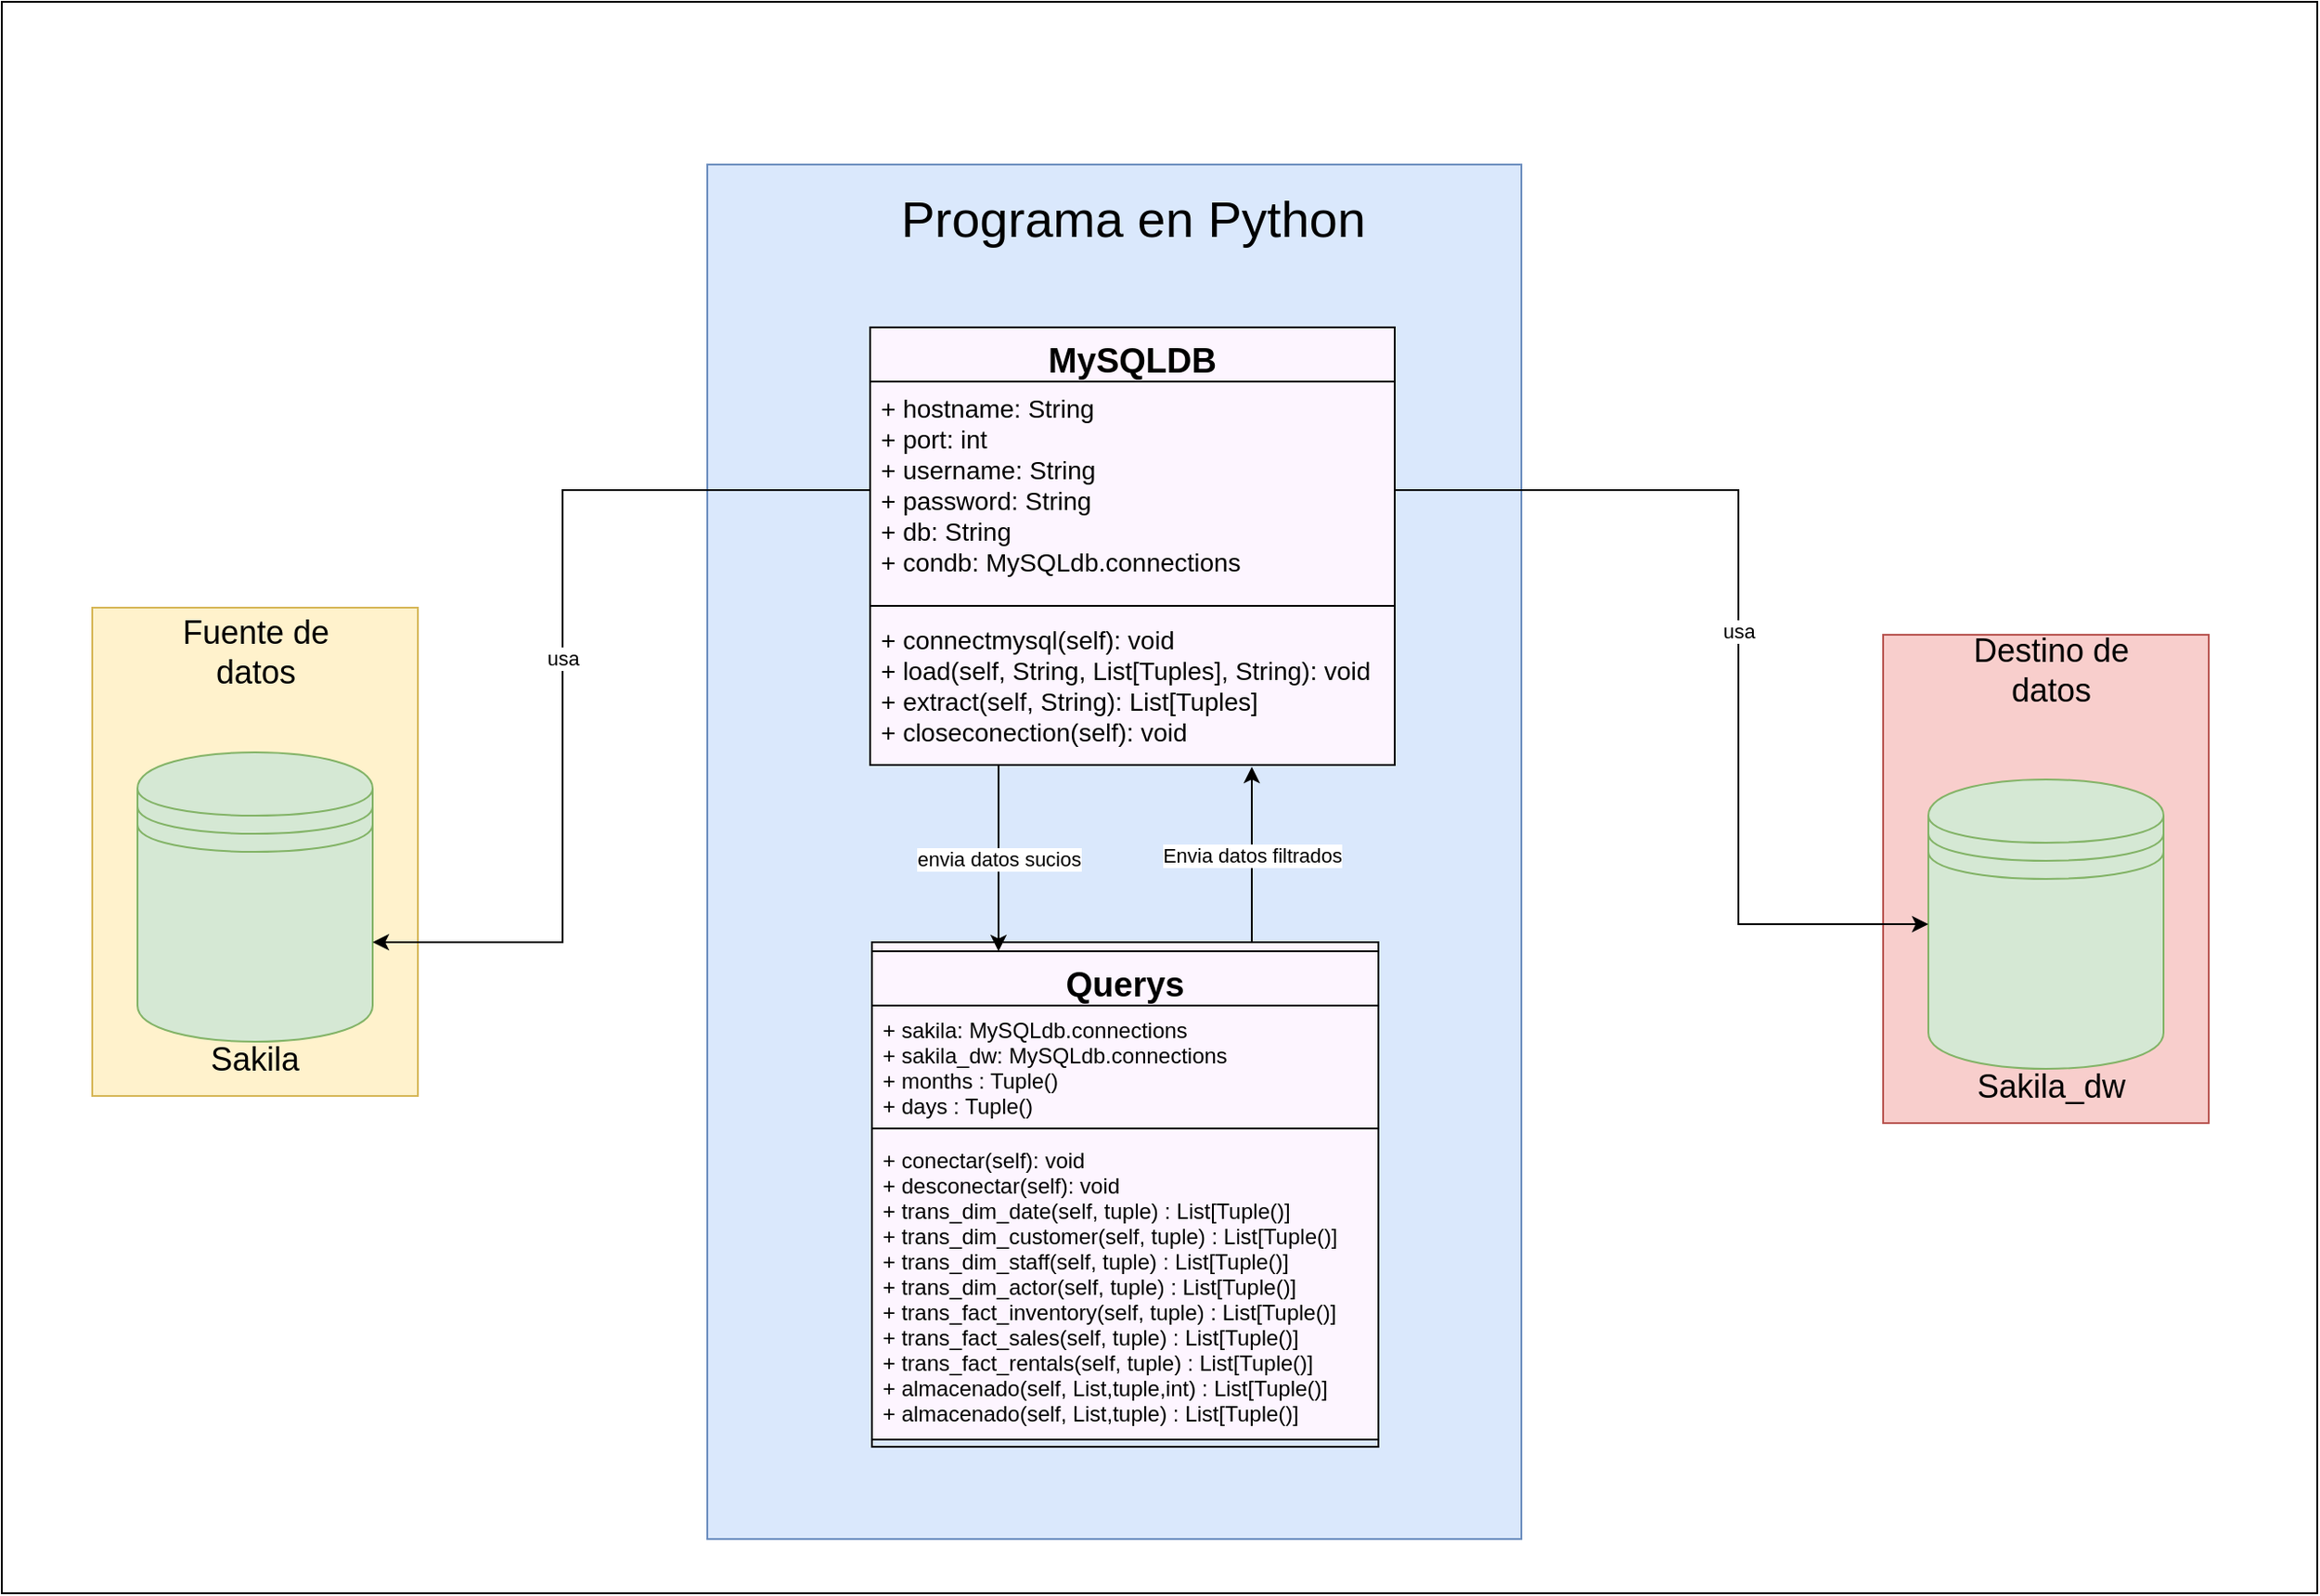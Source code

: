<mxfile version="14.5.1" type="device" pages="2"><diagram id="L-E6bw_W-TpnBcGls8mR" name="Página-1"><mxGraphModel dx="1732" dy="1849" grid="1" gridSize="10" guides="1" tooltips="1" connect="1" arrows="1" fold="1" page="1" pageScale="1" pageWidth="827" pageHeight="1169" math="0" shadow="0"><root><mxCell id="0"/><mxCell id="1" parent="0"/><mxCell id="t9MzJKtfwyse4Te69mXs-50" value="" style="rounded=0;whiteSpace=wrap;html=1;fontSize=18;" parent="1" vertex="1"><mxGeometry x="-530" y="-10" width="1280" height="880" as="geometry"/></mxCell><mxCell id="t9MzJKtfwyse4Te69mXs-42" value="" style="rounded=0;whiteSpace=wrap;html=1;fillColor=#dae8fc;strokeColor=#6c8ebf;" parent="1" vertex="1"><mxGeometry x="-140" y="80" width="450" height="760" as="geometry"/></mxCell><mxCell id="t9MzJKtfwyse4Te69mXs-4" value="" style="rounded=0;whiteSpace=wrap;html=1;fontSize=14;fillColor=#fff2cc;strokeColor=#d6b656;" parent="1" vertex="1"><mxGeometry x="-480" y="325" width="180" height="270" as="geometry"/></mxCell><mxCell id="t9MzJKtfwyse4Te69mXs-5" value="" style="shape=datastore;whiteSpace=wrap;html=1;fillColor=#d5e8d4;strokeColor=#82b366;fontSize=14;" parent="1" vertex="1"><mxGeometry x="-455" y="405" width="130" height="160" as="geometry"/></mxCell><mxCell id="t9MzJKtfwyse4Te69mXs-8" value="Fuente de datos" style="text;html=1;strokeColor=none;fillColor=none;align=center;verticalAlign=middle;whiteSpace=wrap;rounded=0;fontSize=18;" parent="1" vertex="1"><mxGeometry x="-451.25" y="340" width="122.5" height="20" as="geometry"/></mxCell><mxCell id="t9MzJKtfwyse4Te69mXs-9" value="" style="rounded=0;whiteSpace=wrap;html=1;fontSize=14;fillColor=#f8cecc;strokeColor=#b85450;" parent="1" vertex="1"><mxGeometry x="510" y="340" width="180" height="270" as="geometry"/></mxCell><mxCell id="t9MzJKtfwyse4Te69mXs-10" value="" style="shape=datastore;whiteSpace=wrap;html=1;fillColor=#d5e8d4;strokeColor=#82b366;fontSize=14;" parent="1" vertex="1"><mxGeometry x="535" y="420" width="130" height="160" as="geometry"/></mxCell><mxCell id="t9MzJKtfwyse4Te69mXs-11" value="Destino de datos" style="text;html=1;strokeColor=none;fillColor=none;align=center;verticalAlign=middle;whiteSpace=wrap;rounded=0;fontSize=18;" parent="1" vertex="1"><mxGeometry x="547.5" y="350" width="110" height="20" as="geometry"/></mxCell><mxCell id="t9MzJKtfwyse4Te69mXs-33" value="" style="group;rounded=0;fontSize=14;verticalAlign=middle;strokeColor=#000000;fillColor=#FDF5FF;" parent="1" vertex="1" connectable="0"><mxGeometry x="-49" y="510" width="280" height="275" as="geometry"/></mxCell><mxCell id="t9MzJKtfwyse4Te69mXs-32" value="" style="rounded=0;whiteSpace=wrap;html=1;fillColor=#FDF5FF;fontSize=14;" parent="t9MzJKtfwyse4Te69mXs-33" vertex="1"><mxGeometry width="280" height="275" as="geometry"/></mxCell><mxCell id="t9MzJKtfwyse4Te69mXs-24" value="Querys" style="swimlane;fontStyle=1;align=center;verticalAlign=top;childLayout=stackLayout;horizontal=1;startSize=30;horizontalStack=0;resizeParent=1;resizeParentMax=0;resizeLast=0;collapsible=1;marginBottom=0;fontSize=19;fillColor=#FDF5FF;" parent="t9MzJKtfwyse4Te69mXs-33" vertex="1"><mxGeometry y="5" width="280" height="274" as="geometry"/></mxCell><mxCell id="t9MzJKtfwyse4Te69mXs-25" value="+ sakila: MySQLdb.connections&#10;+ sakila_dw: MySQLdb.connections&#10;+ months : Tuple()&#10;+ days : Tuple()" style="text;strokeColor=none;fillColor=none;align=left;verticalAlign=top;spacingLeft=4;spacingRight=4;overflow=hidden;rotatable=0;points=[[0,0.5],[1,0.5]];portConstraint=eastwest;" parent="t9MzJKtfwyse4Te69mXs-24" vertex="1"><mxGeometry y="30" width="280" height="64" as="geometry"/></mxCell><mxCell id="t9MzJKtfwyse4Te69mXs-26" value="" style="line;strokeWidth=1;fillColor=none;align=left;verticalAlign=middle;spacingTop=-1;spacingLeft=3;spacingRight=3;rotatable=0;labelPosition=right;points=[];portConstraint=eastwest;" parent="t9MzJKtfwyse4Te69mXs-24" vertex="1"><mxGeometry y="94" width="280" height="8" as="geometry"/></mxCell><mxCell id="t9MzJKtfwyse4Te69mXs-27" value="+ conectar(self): void&#10;+ desconectar(self): void&#10;+ trans_dim_date(self, tuple) : List[Tuple()]&#10;+ trans_dim_customer(self, tuple) : List[Tuple()]&#10;+ trans_dim_staff(self, tuple) : List[Tuple()]&#10;+ trans_dim_actor(self, tuple) : List[Tuple()]&#10;+ trans_fact_inventory(self, tuple) : List[Tuple()]&#10;+ trans_fact_sales(self, tuple) : List[Tuple()]&#10;+ trans_fact_rentals(self, tuple) : List[Tuple()]&#10;+ almacenado(self, List,tuple,int) : List[Tuple()]&#10;+ almacenado(self, List,tuple) : List[Tuple()]" style="text;strokeColor=none;fillColor=none;align=left;verticalAlign=top;spacingLeft=4;spacingRight=4;overflow=hidden;rotatable=0;points=[[0,0.5],[1,0.5]];portConstraint=eastwest;" parent="t9MzJKtfwyse4Te69mXs-24" vertex="1"><mxGeometry y="102" width="280" height="172" as="geometry"/></mxCell><mxCell id="t9MzJKtfwyse4Te69mXs-37" value="" style="group" parent="1" vertex="1" connectable="0"><mxGeometry x="-50" y="170" width="290" height="242" as="geometry"/></mxCell><mxCell id="t9MzJKtfwyse4Te69mXs-18" value="" style="rounded=0;whiteSpace=wrap;html=1;fillColor=#FDF5FF;fontSize=14;" parent="t9MzJKtfwyse4Te69mXs-37" vertex="1"><mxGeometry y="20" width="290" height="222" as="geometry"/></mxCell><mxCell id="t9MzJKtfwyse4Te69mXs-19" value="MySQLDB" style="swimlane;fontStyle=1;align=center;verticalAlign=top;childLayout=stackLayout;horizontal=1;startSize=30;horizontalStack=0;resizeParent=1;resizeParentMax=0;resizeLast=0;collapsible=1;marginBottom=0;fillColor=#FDF5FF;fontSize=19;" parent="t9MzJKtfwyse4Te69mXs-37" vertex="1"><mxGeometry width="290" height="242" as="geometry"/></mxCell><mxCell id="t9MzJKtfwyse4Te69mXs-20" value="+ hostname: String&#10;+ port: int&#10;+ username: String&#10;+ password: String&#10;+ db: String&#10;+ condb: MySQLdb.connections&#10;" style="text;strokeColor=none;fillColor=none;align=left;verticalAlign=top;spacingLeft=4;spacingRight=4;overflow=hidden;rotatable=0;points=[[0,0.5],[1,0.5]];portConstraint=eastwest;fontSize=14;" parent="t9MzJKtfwyse4Te69mXs-19" vertex="1"><mxGeometry y="30" width="290" height="120" as="geometry"/></mxCell><mxCell id="t9MzJKtfwyse4Te69mXs-21" value="" style="line;strokeWidth=1;fillColor=none;align=left;verticalAlign=middle;spacingTop=-1;spacingLeft=3;spacingRight=3;rotatable=0;labelPosition=right;points=[];portConstraint=eastwest;" parent="t9MzJKtfwyse4Te69mXs-19" vertex="1"><mxGeometry y="150" width="290" height="8" as="geometry"/></mxCell><mxCell id="t9MzJKtfwyse4Te69mXs-22" value="+ connectmysql(self): void&#10;+ load(self, String, List[Tuples], String): void&#10;+ extract(self, String): List[Tuples]&#10;+ closeconection(self): void&#10;" style="text;strokeColor=none;fillColor=none;align=left;verticalAlign=top;spacingLeft=4;spacingRight=4;overflow=hidden;rotatable=0;points=[[0,0.5],[1,0.5]];portConstraint=eastwest;fontSize=14;" parent="t9MzJKtfwyse4Te69mXs-19" vertex="1"><mxGeometry y="158" width="290" height="84" as="geometry"/></mxCell><mxCell id="t9MzJKtfwyse4Te69mXs-38" value="usa" style="edgeStyle=orthogonalEdgeStyle;rounded=0;orthogonalLoop=1;jettySize=auto;html=1;" parent="1" source="t9MzJKtfwyse4Te69mXs-20" target="t9MzJKtfwyse4Te69mXs-5" edge="1"><mxGeometry relative="1" as="geometry"><Array as="points"><mxPoint x="-220" y="260"/><mxPoint x="-220" y="510"/></Array></mxGeometry></mxCell><mxCell id="t9MzJKtfwyse4Te69mXs-39" value="usa" style="edgeStyle=orthogonalEdgeStyle;rounded=0;orthogonalLoop=1;jettySize=auto;html=1;" parent="1" source="t9MzJKtfwyse4Te69mXs-20" target="t9MzJKtfwyse4Te69mXs-10" edge="1"><mxGeometry relative="1" as="geometry"><Array as="points"><mxPoint x="430" y="260"/><mxPoint x="430" y="500"/></Array></mxGeometry></mxCell><mxCell id="t9MzJKtfwyse4Te69mXs-44" value="" style="shape=image;verticalLabelPosition=bottom;labelBackgroundColor=#ffffff;verticalAlign=top;aspect=fixed;imageAspect=0;image=https://cdn-icons-png.flaticon.com/512/528/528260.png;fontSize=14;" parent="1" vertex="1"><mxGeometry x="560" y="490" width="85" height="85" as="geometry"/></mxCell><mxCell id="t9MzJKtfwyse4Te69mXs-45" value="" style="shape=image;verticalLabelPosition=bottom;labelBackgroundColor=#ffffff;verticalAlign=top;aspect=fixed;imageAspect=0;image=https://cdn-icons-png.flaticon.com/512/528/528260.png;fontSize=14;" parent="1" vertex="1"><mxGeometry x="-430" y="470" width="85" height="85" as="geometry"/></mxCell><mxCell id="t9MzJKtfwyse4Te69mXs-46" value="Programa en Python" style="text;html=1;strokeColor=none;fillColor=none;align=center;verticalAlign=middle;whiteSpace=wrap;rounded=0;fontSize=28;" parent="1" vertex="1"><mxGeometry x="-52.5" y="100" width="295" height="20" as="geometry"/></mxCell><mxCell id="t9MzJKtfwyse4Te69mXs-47" value="Sakila" style="text;html=1;strokeColor=none;fillColor=none;align=center;verticalAlign=middle;whiteSpace=wrap;rounded=0;fontSize=18;" parent="1" vertex="1"><mxGeometry x="-410" y="565" width="40" height="20" as="geometry"/></mxCell><mxCell id="t9MzJKtfwyse4Te69mXs-48" value="Sakila_dw" style="text;html=1;strokeColor=none;fillColor=none;align=center;verticalAlign=middle;whiteSpace=wrap;rounded=0;fontSize=18;" parent="1" vertex="1"><mxGeometry x="582.5" y="580" width="40" height="20" as="geometry"/></mxCell><mxCell id="t9MzJKtfwyse4Te69mXs-49" value="" style="shape=image;verticalLabelPosition=bottom;labelBackgroundColor=#ffffff;verticalAlign=top;aspect=fixed;imageAspect=0;image=https://tecnologiaenvivo.com/wp-content/uploads/2014/09/python.png;" parent="1" vertex="1"><mxGeometry x="-130" y="90" width="84.5" height="84.5" as="geometry"/></mxCell><mxCell id="Cued5UfgxljKztSIPtcc-2" value="envia datos sucios" style="edgeStyle=orthogonalEdgeStyle;rounded=0;orthogonalLoop=1;jettySize=auto;html=1;entryX=0.25;entryY=0;entryDx=0;entryDy=0;" edge="1" parent="1" source="t9MzJKtfwyse4Te69mXs-22" target="t9MzJKtfwyse4Te69mXs-24"><mxGeometry relative="1" as="geometry"><Array as="points"><mxPoint x="21" y="430"/><mxPoint x="21" y="430"/></Array></mxGeometry></mxCell><mxCell id="Cued5UfgxljKztSIPtcc-3" value="Envia datos filtrados" style="edgeStyle=orthogonalEdgeStyle;rounded=0;orthogonalLoop=1;jettySize=auto;html=1;exitX=0.75;exitY=0;exitDx=0;exitDy=0;" edge="1" parent="1" source="t9MzJKtfwyse4Te69mXs-32"><mxGeometry relative="1" as="geometry"><mxPoint x="161" y="413" as="targetPoint"/><Array as="points"><mxPoint x="161" y="413"/></Array></mxGeometry></mxCell></root></mxGraphModel></diagram><diagram id="LwAOI9mtKjHkswYa_B7V" name="Página-2"><mxGraphModel dx="1737" dy="3912" grid="1" gridSize="10" guides="1" tooltips="1" connect="1" arrows="1" fold="1" page="1" pageScale="1" pageWidth="827" pageHeight="1169" math="0" shadow="0"><root><mxCell id="2VUcSRHZYcyPEoJU0es0-0"/><mxCell id="2VUcSRHZYcyPEoJU0es0-1" parent="2VUcSRHZYcyPEoJU0es0-0"/><mxCell id="2VUcSRHZYcyPEoJU0es0-90" value="" style="rounded=0;whiteSpace=wrap;html=1;fontSize=18;" vertex="1" parent="2VUcSRHZYcyPEoJU0es0-1"><mxGeometry x="377" y="-10" width="1146" height="1980" as="geometry"/></mxCell><mxCell id="2VUcSRHZYcyPEoJU0es0-5" style="edgeStyle=orthogonalEdgeStyle;rounded=0;orthogonalLoop=1;jettySize=auto;html=1;startArrow=none;startFill=0;fontSize=18;" edge="1" parent="2VUcSRHZYcyPEoJU0es0-1" source="2VUcSRHZYcyPEoJU0es0-2" target="2VUcSRHZYcyPEoJU0es0-3"><mxGeometry relative="1" as="geometry"/></mxCell><mxCell id="2VUcSRHZYcyPEoJU0es0-6" style="edgeStyle=orthogonalEdgeStyle;rounded=0;orthogonalLoop=1;jettySize=auto;html=1;exitX=0.5;exitY=1;exitDx=0;exitDy=0;startArrow=none;startFill=0;fontSize=18;" edge="1" parent="2VUcSRHZYcyPEoJU0es0-1" source="2VUcSRHZYcyPEoJU0es0-2" target="2VUcSRHZYcyPEoJU0es0-4"><mxGeometry relative="1" as="geometry"/></mxCell><mxCell id="2VUcSRHZYcyPEoJU0es0-83" style="edgeStyle=orthogonalEdgeStyle;rounded=0;orthogonalLoop=1;jettySize=auto;html=1;entryX=0;entryY=0.5;entryDx=0;entryDy=0;startArrow=none;startFill=0;fontSize=18;fillColor=#dae8fc;strokeColor=#6c8ebf;" edge="1" parent="2VUcSRHZYcyPEoJU0es0-1" source="2VUcSRHZYcyPEoJU0es0-2" target="2VUcSRHZYcyPEoJU0es0-7"><mxGeometry relative="1" as="geometry"><Array as="points"><mxPoint x="1380" y="40"/><mxPoint x="1380" y="220"/><mxPoint x="420" y="220"/><mxPoint x="420" y="280"/></Array></mxGeometry></mxCell><mxCell id="2VUcSRHZYcyPEoJU0es0-2" value="Conexion a BDs" style="rounded=0;whiteSpace=wrap;html=1;fontSize=18;fillColor=#dae8fc;strokeColor=#6c8ebf;" vertex="1" parent="2VUcSRHZYcyPEoJU0es0-1"><mxGeometry x="775" y="10" width="340" height="60" as="geometry"/></mxCell><mxCell id="2VUcSRHZYcyPEoJU0es0-3" value="Sakila" style="rounded=0;whiteSpace=wrap;html=1;fontSize=18;fillColor=#d5e8d4;strokeColor=#82b366;" vertex="1" parent="2VUcSRHZYcyPEoJU0es0-1"><mxGeometry x="775" y="140" width="120" height="60" as="geometry"/></mxCell><mxCell id="2VUcSRHZYcyPEoJU0es0-4" value="Sakila_dw" style="rounded=0;whiteSpace=wrap;html=1;fontSize=18;fillColor=#d5e8d4;strokeColor=#82b366;" vertex="1" parent="2VUcSRHZYcyPEoJU0es0-1"><mxGeometry x="995" y="140" width="120" height="60" as="geometry"/></mxCell><mxCell id="2VUcSRHZYcyPEoJU0es0-11" style="edgeStyle=orthogonalEdgeStyle;rounded=0;orthogonalLoop=1;jettySize=auto;html=1;entryX=0.5;entryY=0;entryDx=0;entryDy=0;startArrow=none;startFill=0;fontSize=18;" edge="1" parent="2VUcSRHZYcyPEoJU0es0-1" source="2VUcSRHZYcyPEoJU0es0-7" target="2VUcSRHZYcyPEoJU0es0-8"><mxGeometry relative="1" as="geometry"/></mxCell><mxCell id="2VUcSRHZYcyPEoJU0es0-12" style="edgeStyle=orthogonalEdgeStyle;rounded=0;orthogonalLoop=1;jettySize=auto;html=1;exitX=0.5;exitY=1;exitDx=0;exitDy=0;entryX=0.5;entryY=0;entryDx=0;entryDy=0;startArrow=none;startFill=0;fontSize=18;" edge="1" parent="2VUcSRHZYcyPEoJU0es0-1" source="2VUcSRHZYcyPEoJU0es0-7" target="2VUcSRHZYcyPEoJU0es0-9"><mxGeometry relative="1" as="geometry"/></mxCell><mxCell id="2VUcSRHZYcyPEoJU0es0-13" style="edgeStyle=orthogonalEdgeStyle;rounded=0;orthogonalLoop=1;jettySize=auto;html=1;entryX=0.5;entryY=0;entryDx=0;entryDy=0;startArrow=none;startFill=0;fontSize=18;" edge="1" parent="2VUcSRHZYcyPEoJU0es0-1" source="2VUcSRHZYcyPEoJU0es0-7" target="2VUcSRHZYcyPEoJU0es0-10"><mxGeometry relative="1" as="geometry"/></mxCell><mxCell id="2VUcSRHZYcyPEoJU0es0-15" style="edgeStyle=orthogonalEdgeStyle;rounded=0;orthogonalLoop=1;jettySize=auto;html=1;exitX=1;exitY=0.5;exitDx=0;exitDy=0;entryX=0;entryY=0.5;entryDx=0;entryDy=0;startArrow=none;startFill=0;fontSize=18;fillColor=#dae8fc;strokeColor=#6c8ebf;" edge="1" parent="2VUcSRHZYcyPEoJU0es0-1" source="2VUcSRHZYcyPEoJU0es0-40" target="2VUcSRHZYcyPEoJU0es0-14"><mxGeometry relative="1" as="geometry"/></mxCell><mxCell id="2VUcSRHZYcyPEoJU0es0-7" value="Extracción Dim_date" style="rounded=0;whiteSpace=wrap;html=1;fontSize=18;fillColor=#dae8fc;strokeColor=#6c8ebf;" vertex="1" parent="2VUcSRHZYcyPEoJU0es0-1"><mxGeometry x="440" y="250" width="400" height="60" as="geometry"/></mxCell><mxCell id="2VUcSRHZYcyPEoJU0es0-8" value="Payment" style="rounded=0;whiteSpace=wrap;html=1;fontSize=18;fillColor=#d5e8d4;strokeColor=#82b366;" vertex="1" parent="2VUcSRHZYcyPEoJU0es0-1"><mxGeometry x="440" y="350" width="120" height="60" as="geometry"/></mxCell><mxCell id="2VUcSRHZYcyPEoJU0es0-9" value="Rental" style="rounded=0;whiteSpace=wrap;html=1;fontSize=18;fillColor=#d5e8d4;strokeColor=#82b366;" vertex="1" parent="2VUcSRHZYcyPEoJU0es0-1"><mxGeometry x="580" y="350" width="120" height="60" as="geometry"/></mxCell><mxCell id="2VUcSRHZYcyPEoJU0es0-10" value="Inventory" style="rounded=0;whiteSpace=wrap;html=1;fontSize=18;fillColor=#d5e8d4;strokeColor=#82b366;" vertex="1" parent="2VUcSRHZYcyPEoJU0es0-1"><mxGeometry x="720" y="350" width="120" height="60" as="geometry"/></mxCell><mxCell id="2VUcSRHZYcyPEoJU0es0-19" style="edgeStyle=orthogonalEdgeStyle;rounded=0;orthogonalLoop=1;jettySize=auto;html=1;entryX=0.5;entryY=0;entryDx=0;entryDy=0;startArrow=none;startFill=0;fontSize=18;fillColor=#dae8fc;strokeColor=#6c8ebf;" edge="1" parent="2VUcSRHZYcyPEoJU0es0-1" source="2VUcSRHZYcyPEoJU0es0-14" target="2VUcSRHZYcyPEoJU0es0-16"><mxGeometry relative="1" as="geometry"><Array as="points"><mxPoint x="1300" y="450"/><mxPoint x="575" y="450"/></Array></mxGeometry></mxCell><mxCell id="2VUcSRHZYcyPEoJU0es0-14" value="Carga Dim_date" style="rounded=0;whiteSpace=wrap;html=1;fontSize=18;fillColor=#dae8fc;strokeColor=#6c8ebf;" vertex="1" parent="2VUcSRHZYcyPEoJU0es0-1"><mxGeometry x="1190" y="250" width="240" height="60" as="geometry"/></mxCell><mxCell id="2VUcSRHZYcyPEoJU0es0-18" style="edgeStyle=orthogonalEdgeStyle;rounded=0;orthogonalLoop=1;jettySize=auto;html=1;startArrow=none;startFill=0;fontSize=18;fillColor=#dae8fc;strokeColor=#6c8ebf;" edge="1" parent="2VUcSRHZYcyPEoJU0es0-1" source="2VUcSRHZYcyPEoJU0es0-42" target="2VUcSRHZYcyPEoJU0es0-17"><mxGeometry relative="1" as="geometry"/></mxCell><mxCell id="2VUcSRHZYcyPEoJU0es0-16" value="Extracción Dim_customer" style="rounded=0;whiteSpace=wrap;html=1;fontSize=18;fillColor=#dae8fc;strokeColor=#6c8ebf;" vertex="1" parent="2VUcSRHZYcyPEoJU0es0-1"><mxGeometry x="440" y="490" width="270" height="60" as="geometry"/></mxCell><mxCell id="2VUcSRHZYcyPEoJU0es0-23" style="edgeStyle=orthogonalEdgeStyle;rounded=0;orthogonalLoop=1;jettySize=auto;html=1;entryX=0.5;entryY=0;entryDx=0;entryDy=0;startArrow=none;startFill=0;fontSize=18;fillColor=#dae8fc;strokeColor=#6c8ebf;" edge="1" parent="2VUcSRHZYcyPEoJU0es0-1" source="2VUcSRHZYcyPEoJU0es0-17" target="2VUcSRHZYcyPEoJU0es0-20"><mxGeometry relative="1" as="geometry"><Array as="points"><mxPoint x="1320" y="570"/><mxPoint x="575" y="570"/></Array></mxGeometry></mxCell><mxCell id="2VUcSRHZYcyPEoJU0es0-17" value="Carga Dim_customer" style="rounded=0;whiteSpace=wrap;html=1;fontSize=18;fillColor=#dae8fc;strokeColor=#6c8ebf;" vertex="1" parent="2VUcSRHZYcyPEoJU0es0-1"><mxGeometry x="1190" y="490" width="240" height="60" as="geometry"/></mxCell><mxCell id="2VUcSRHZYcyPEoJU0es0-20" value="Extracción Dim_store" style="rounded=0;whiteSpace=wrap;html=1;fontSize=18;fillColor=#dae8fc;strokeColor=#6c8ebf;" vertex="1" parent="2VUcSRHZYcyPEoJU0es0-1"><mxGeometry x="440" y="600" width="270" height="60" as="geometry"/></mxCell><mxCell id="2VUcSRHZYcyPEoJU0es0-26" style="edgeStyle=orthogonalEdgeStyle;rounded=0;orthogonalLoop=1;jettySize=auto;html=1;startArrow=none;startFill=0;fontSize=18;fillColor=#dae8fc;strokeColor=#6c8ebf;" edge="1" parent="2VUcSRHZYcyPEoJU0es0-1" source="2VUcSRHZYcyPEoJU0es0-21" target="2VUcSRHZYcyPEoJU0es0-24"><mxGeometry relative="1" as="geometry"><Array as="points"><mxPoint x="1330" y="680"/><mxPoint x="575" y="680"/></Array></mxGeometry></mxCell><mxCell id="2VUcSRHZYcyPEoJU0es0-21" value="Carga Dim_store" style="rounded=0;whiteSpace=wrap;html=1;fontSize=18;fillColor=#dae8fc;strokeColor=#6c8ebf;" vertex="1" parent="2VUcSRHZYcyPEoJU0es0-1"><mxGeometry x="1190" y="600" width="240" height="60" as="geometry"/></mxCell><mxCell id="2VUcSRHZYcyPEoJU0es0-27" style="edgeStyle=orthogonalEdgeStyle;rounded=0;orthogonalLoop=1;jettySize=auto;html=1;startArrow=none;startFill=0;fontSize=18;fillColor=#dae8fc;strokeColor=#6c8ebf;" edge="1" parent="2VUcSRHZYcyPEoJU0es0-1" target="2VUcSRHZYcyPEoJU0es0-25"><mxGeometry relative="1" as="geometry"><mxPoint x="1010" y="740" as="sourcePoint"/></mxGeometry></mxCell><mxCell id="2VUcSRHZYcyPEoJU0es0-24" value="Extracción Dim_staff" style="rounded=0;whiteSpace=wrap;html=1;fontSize=18;fillColor=#dae8fc;strokeColor=#6c8ebf;" vertex="1" parent="2VUcSRHZYcyPEoJU0es0-1"><mxGeometry x="440" y="710" width="270" height="60" as="geometry"/></mxCell><mxCell id="2VUcSRHZYcyPEoJU0es0-30" style="edgeStyle=orthogonalEdgeStyle;rounded=0;orthogonalLoop=1;jettySize=auto;html=1;entryX=0.5;entryY=0;entryDx=0;entryDy=0;startArrow=none;startFill=0;fontSize=18;fillColor=#dae8fc;strokeColor=#6c8ebf;" edge="1" parent="2VUcSRHZYcyPEoJU0es0-1" source="2VUcSRHZYcyPEoJU0es0-25" target="2VUcSRHZYcyPEoJU0es0-28"><mxGeometry relative="1" as="geometry"><Array as="points"><mxPoint x="1310" y="790"/><mxPoint x="575" y="790"/></Array></mxGeometry></mxCell><mxCell id="2VUcSRHZYcyPEoJU0es0-25" value="Carga Dim_staff" style="rounded=0;whiteSpace=wrap;html=1;fontSize=18;fillColor=#dae8fc;strokeColor=#6c8ebf;" vertex="1" parent="2VUcSRHZYcyPEoJU0es0-1"><mxGeometry x="1190" y="710" width="240" height="60" as="geometry"/></mxCell><mxCell id="2VUcSRHZYcyPEoJU0es0-31" style="edgeStyle=orthogonalEdgeStyle;rounded=0;orthogonalLoop=1;jettySize=auto;html=1;startArrow=none;startFill=0;fontSize=18;fillColor=#dae8fc;strokeColor=#6c8ebf;" edge="1" parent="2VUcSRHZYcyPEoJU0es0-1" source="2VUcSRHZYcyPEoJU0es0-48" target="2VUcSRHZYcyPEoJU0es0-29"><mxGeometry relative="1" as="geometry"/></mxCell><mxCell id="2VUcSRHZYcyPEoJU0es0-28" value="Extracción Dim_actor" style="rounded=0;whiteSpace=wrap;html=1;fontSize=18;fillColor=#dae8fc;strokeColor=#6c8ebf;" vertex="1" parent="2VUcSRHZYcyPEoJU0es0-1"><mxGeometry x="440" y="830" width="270" height="60" as="geometry"/></mxCell><mxCell id="2VUcSRHZYcyPEoJU0es0-34" style="edgeStyle=orthogonalEdgeStyle;rounded=0;orthogonalLoop=1;jettySize=auto;html=1;entryX=0.5;entryY=0;entryDx=0;entryDy=0;startArrow=none;startFill=0;fontSize=18;fillColor=#dae8fc;strokeColor=#6c8ebf;" edge="1" parent="2VUcSRHZYcyPEoJU0es0-1" source="2VUcSRHZYcyPEoJU0es0-29" target="2VUcSRHZYcyPEoJU0es0-32"><mxGeometry relative="1" as="geometry"><Array as="points"><mxPoint x="1310" y="910"/><mxPoint x="575" y="910"/></Array></mxGeometry></mxCell><mxCell id="2VUcSRHZYcyPEoJU0es0-29" value="Carga Dim_actor" style="rounded=0;whiteSpace=wrap;html=1;fontSize=18;fillColor=#dae8fc;strokeColor=#6c8ebf;" vertex="1" parent="2VUcSRHZYcyPEoJU0es0-1"><mxGeometry x="1190" y="830" width="240" height="60" as="geometry"/></mxCell><mxCell id="2VUcSRHZYcyPEoJU0es0-35" style="edgeStyle=orthogonalEdgeStyle;rounded=0;orthogonalLoop=1;jettySize=auto;html=1;startArrow=none;startFill=0;fontSize=18;fillColor=#dae8fc;strokeColor=#6c8ebf;" edge="1" parent="2VUcSRHZYcyPEoJU0es0-1" target="2VUcSRHZYcyPEoJU0es0-33"><mxGeometry relative="1" as="geometry"><mxPoint x="1020" y="980" as="sourcePoint"/></mxGeometry></mxCell><mxCell id="2VUcSRHZYcyPEoJU0es0-32" value="Extracción Dim_category" style="rounded=0;whiteSpace=wrap;html=1;fontSize=18;fillColor=#dae8fc;strokeColor=#6c8ebf;" vertex="1" parent="2VUcSRHZYcyPEoJU0es0-1"><mxGeometry x="440" y="950" width="270" height="60" as="geometry"/></mxCell><mxCell id="2VUcSRHZYcyPEoJU0es0-38" style="edgeStyle=orthogonalEdgeStyle;rounded=0;orthogonalLoop=1;jettySize=auto;html=1;entryX=0.5;entryY=0;entryDx=0;entryDy=0;startArrow=none;startFill=0;fontSize=18;fillColor=#dae8fc;strokeColor=#6c8ebf;" edge="1" parent="2VUcSRHZYcyPEoJU0es0-1" source="2VUcSRHZYcyPEoJU0es0-33" target="2VUcSRHZYcyPEoJU0es0-36"><mxGeometry relative="1" as="geometry"><Array as="points"><mxPoint x="1310" y="1030"/><mxPoint x="575" y="1030"/></Array></mxGeometry></mxCell><mxCell id="2VUcSRHZYcyPEoJU0es0-33" value="Carga Dim_category" style="rounded=0;whiteSpace=wrap;html=1;fontSize=18;fillColor=#dae8fc;strokeColor=#6c8ebf;" vertex="1" parent="2VUcSRHZYcyPEoJU0es0-1"><mxGeometry x="1190" y="950" width="240" height="60" as="geometry"/></mxCell><mxCell id="2VUcSRHZYcyPEoJU0es0-39" style="edgeStyle=orthogonalEdgeStyle;rounded=0;orthogonalLoop=1;jettySize=auto;html=1;startArrow=none;startFill=0;fontSize=18;exitX=1;exitY=0.5;exitDx=0;exitDy=0;fillColor=#dae8fc;strokeColor=#6c8ebf;" edge="1" parent="2VUcSRHZYcyPEoJU0es0-1" source="2VUcSRHZYcyPEoJU0es0-36" target="2VUcSRHZYcyPEoJU0es0-37"><mxGeometry relative="1" as="geometry"><mxPoint x="1020" y="1090" as="sourcePoint"/></mxGeometry></mxCell><mxCell id="2VUcSRHZYcyPEoJU0es0-36" value="Extracción Dim_film" style="rounded=0;whiteSpace=wrap;html=1;fontSize=18;fillColor=#dae8fc;strokeColor=#6c8ebf;" vertex="1" parent="2VUcSRHZYcyPEoJU0es0-1"><mxGeometry x="440" y="1060" width="270" height="60" as="geometry"/></mxCell><mxCell id="2VUcSRHZYcyPEoJU0es0-73" style="edgeStyle=orthogonalEdgeStyle;rounded=0;orthogonalLoop=1;jettySize=auto;html=1;entryX=0.5;entryY=0;entryDx=0;entryDy=0;startArrow=none;startFill=0;fontSize=18;fillColor=#dae8fc;strokeColor=#6c8ebf;" edge="1" parent="2VUcSRHZYcyPEoJU0es0-1" source="2VUcSRHZYcyPEoJU0es0-37" target="2VUcSRHZYcyPEoJU0es0-55"><mxGeometry relative="1" as="geometry"><Array as="points"><mxPoint x="1310" y="1140"/><mxPoint x="575" y="1140"/></Array></mxGeometry></mxCell><mxCell id="2VUcSRHZYcyPEoJU0es0-37" value="Carga Dim_film" style="rounded=0;whiteSpace=wrap;html=1;fontSize=18;fillColor=#dae8fc;strokeColor=#6c8ebf;" vertex="1" parent="2VUcSRHZYcyPEoJU0es0-1"><mxGeometry x="1190" y="1060" width="240" height="60" as="geometry"/></mxCell><mxCell id="2VUcSRHZYcyPEoJU0es0-40" value="Transformacion*" style="rounded=0;whiteSpace=wrap;html=1;fontSize=18;fillColor=#dae8fc;strokeColor=#6c8ebf;" vertex="1" parent="2VUcSRHZYcyPEoJU0es0-1"><mxGeometry x="940" y="250" width="150" height="60" as="geometry"/></mxCell><mxCell id="2VUcSRHZYcyPEoJU0es0-41" style="edgeStyle=orthogonalEdgeStyle;rounded=0;orthogonalLoop=1;jettySize=auto;html=1;exitX=1;exitY=0.5;exitDx=0;exitDy=0;entryX=0;entryY=0.5;entryDx=0;entryDy=0;startArrow=none;startFill=0;fontSize=18;fillColor=#dae8fc;strokeColor=#6c8ebf;" edge="1" parent="2VUcSRHZYcyPEoJU0es0-1" source="2VUcSRHZYcyPEoJU0es0-7" target="2VUcSRHZYcyPEoJU0es0-40"><mxGeometry relative="1" as="geometry"><mxPoint x="840" y="280" as="sourcePoint"/><mxPoint x="1190" y="280" as="targetPoint"/></mxGeometry></mxCell><mxCell id="2VUcSRHZYcyPEoJU0es0-42" value="Transformacion*" style="rounded=0;whiteSpace=wrap;html=1;fontSize=18;fillColor=#dae8fc;strokeColor=#6c8ebf;" vertex="1" parent="2VUcSRHZYcyPEoJU0es0-1"><mxGeometry x="860" y="490" width="150" height="60" as="geometry"/></mxCell><mxCell id="2VUcSRHZYcyPEoJU0es0-43" style="edgeStyle=orthogonalEdgeStyle;rounded=0;orthogonalLoop=1;jettySize=auto;html=1;startArrow=none;startFill=0;fontSize=18;fillColor=#dae8fc;strokeColor=#6c8ebf;" edge="1" parent="2VUcSRHZYcyPEoJU0es0-1" source="2VUcSRHZYcyPEoJU0es0-16" target="2VUcSRHZYcyPEoJU0es0-42"><mxGeometry relative="1" as="geometry"><mxPoint x="710" y="520" as="sourcePoint"/><mxPoint x="1190" y="520" as="targetPoint"/></mxGeometry></mxCell><mxCell id="2VUcSRHZYcyPEoJU0es0-45" style="edgeStyle=orthogonalEdgeStyle;rounded=0;orthogonalLoop=1;jettySize=auto;html=1;startArrow=none;startFill=0;fontSize=18;entryX=0;entryY=0.5;entryDx=0;entryDy=0;fillColor=#dae8fc;strokeColor=#6c8ebf;" edge="1" parent="2VUcSRHZYcyPEoJU0es0-1" source="2VUcSRHZYcyPEoJU0es0-20" target="2VUcSRHZYcyPEoJU0es0-21"><mxGeometry relative="1" as="geometry"><mxPoint x="710" y="630" as="sourcePoint"/><mxPoint x="860" y="630" as="targetPoint"/></mxGeometry></mxCell><mxCell id="2VUcSRHZYcyPEoJU0es0-47" style="edgeStyle=orthogonalEdgeStyle;rounded=0;orthogonalLoop=1;jettySize=auto;html=1;startArrow=none;startFill=0;fontSize=18;entryX=0;entryY=0.5;entryDx=0;entryDy=0;fillColor=#dae8fc;strokeColor=#6c8ebf;" edge="1" parent="2VUcSRHZYcyPEoJU0es0-1" source="2VUcSRHZYcyPEoJU0es0-24" target="2VUcSRHZYcyPEoJU0es0-25"><mxGeometry relative="1" as="geometry"><mxPoint x="710" y="740" as="sourcePoint"/><mxPoint x="860" y="740" as="targetPoint"/></mxGeometry></mxCell><mxCell id="2VUcSRHZYcyPEoJU0es0-48" value="Transformacion*" style="rounded=0;whiteSpace=wrap;html=1;fontSize=18;fillColor=#dae8fc;strokeColor=#6c8ebf;" vertex="1" parent="2VUcSRHZYcyPEoJU0es0-1"><mxGeometry x="860" y="830" width="150" height="60" as="geometry"/></mxCell><mxCell id="2VUcSRHZYcyPEoJU0es0-49" style="edgeStyle=orthogonalEdgeStyle;rounded=0;orthogonalLoop=1;jettySize=auto;html=1;startArrow=none;startFill=0;fontSize=18;fillColor=#dae8fc;strokeColor=#6c8ebf;" edge="1" parent="2VUcSRHZYcyPEoJU0es0-1" source="2VUcSRHZYcyPEoJU0es0-28" target="2VUcSRHZYcyPEoJU0es0-48"><mxGeometry relative="1" as="geometry"><mxPoint x="710" y="860" as="sourcePoint"/><mxPoint x="1190" y="860" as="targetPoint"/></mxGeometry></mxCell><mxCell id="2VUcSRHZYcyPEoJU0es0-51" style="edgeStyle=orthogonalEdgeStyle;rounded=0;orthogonalLoop=1;jettySize=auto;html=1;startArrow=none;startFill=0;fontSize=18;entryX=0;entryY=0.5;entryDx=0;entryDy=0;fillColor=#dae8fc;strokeColor=#6c8ebf;" edge="1" parent="2VUcSRHZYcyPEoJU0es0-1" source="2VUcSRHZYcyPEoJU0es0-32" target="2VUcSRHZYcyPEoJU0es0-33"><mxGeometry relative="1" as="geometry"><mxPoint x="710" y="980" as="sourcePoint"/><mxPoint x="870" y="980" as="targetPoint"/></mxGeometry></mxCell><mxCell id="2VUcSRHZYcyPEoJU0es0-54" style="edgeStyle=orthogonalEdgeStyle;rounded=0;orthogonalLoop=1;jettySize=auto;html=1;startArrow=none;startFill=0;fontSize=18;fillColor=#dae8fc;strokeColor=#6c8ebf;" edge="1" parent="2VUcSRHZYcyPEoJU0es0-1" source="2VUcSRHZYcyPEoJU0es0-57" target="2VUcSRHZYcyPEoJU0es0-56"><mxGeometry relative="1" as="geometry"/></mxCell><mxCell id="2VUcSRHZYcyPEoJU0es0-55" value="Extracción fact_inventory" style="rounded=0;whiteSpace=wrap;html=1;fontSize=18;fillColor=#dae8fc;strokeColor=#6c8ebf;" vertex="1" parent="2VUcSRHZYcyPEoJU0es0-1"><mxGeometry x="440" y="1170" width="270" height="60" as="geometry"/></mxCell><mxCell id="2VUcSRHZYcyPEoJU0es0-66" style="edgeStyle=orthogonalEdgeStyle;rounded=0;orthogonalLoop=1;jettySize=auto;html=1;startArrow=none;startFill=0;fontSize=18;fillColor=#dae8fc;strokeColor=#6c8ebf;" edge="1" parent="2VUcSRHZYcyPEoJU0es0-1" source="2VUcSRHZYcyPEoJU0es0-56" target="2VUcSRHZYcyPEoJU0es0-59"><mxGeometry relative="1" as="geometry"><Array as="points"><mxPoint x="1310" y="1260"/><mxPoint x="575" y="1260"/></Array></mxGeometry></mxCell><mxCell id="2VUcSRHZYcyPEoJU0es0-56" value="Carga fact_inventory" style="rounded=0;whiteSpace=wrap;html=1;fontSize=18;fillColor=#dae8fc;strokeColor=#6c8ebf;" vertex="1" parent="2VUcSRHZYcyPEoJU0es0-1"><mxGeometry x="1190" y="1170" width="240" height="60" as="geometry"/></mxCell><mxCell id="2VUcSRHZYcyPEoJU0es0-57" value="Transformacion*" style="rounded=0;whiteSpace=wrap;html=1;fontSize=18;fillColor=#dae8fc;strokeColor=#6c8ebf;" vertex="1" parent="2VUcSRHZYcyPEoJU0es0-1"><mxGeometry x="870" y="1170" width="150" height="60" as="geometry"/></mxCell><mxCell id="2VUcSRHZYcyPEoJU0es0-58" style="edgeStyle=orthogonalEdgeStyle;rounded=0;orthogonalLoop=1;jettySize=auto;html=1;startArrow=none;startFill=0;fontSize=18;fillColor=#dae8fc;strokeColor=#6c8ebf;" edge="1" parent="2VUcSRHZYcyPEoJU0es0-1" source="2VUcSRHZYcyPEoJU0es0-55" target="2VUcSRHZYcyPEoJU0es0-57"><mxGeometry relative="1" as="geometry"><mxPoint x="710" y="1200" as="sourcePoint"/><mxPoint x="1190" y="1200" as="targetPoint"/></mxGeometry></mxCell><mxCell id="2VUcSRHZYcyPEoJU0es0-62" style="edgeStyle=orthogonalEdgeStyle;rounded=0;orthogonalLoop=1;jettySize=auto;html=1;exitX=1;exitY=0.5;exitDx=0;exitDy=0;startArrow=none;startFill=0;fontSize=18;fillColor=#dae8fc;strokeColor=#6c8ebf;" edge="1" parent="2VUcSRHZYcyPEoJU0es0-1" source="2VUcSRHZYcyPEoJU0es0-59" target="2VUcSRHZYcyPEoJU0es0-61"><mxGeometry relative="1" as="geometry"/></mxCell><mxCell id="2VUcSRHZYcyPEoJU0es0-59" value="Extracción fact_rentals" style="rounded=0;whiteSpace=wrap;html=1;fontSize=18;fillColor=#dae8fc;strokeColor=#6c8ebf;" vertex="1" parent="2VUcSRHZYcyPEoJU0es0-1"><mxGeometry x="440" y="1280" width="270" height="60" as="geometry"/></mxCell><mxCell id="2VUcSRHZYcyPEoJU0es0-60" value="Carga fact_rentals" style="rounded=0;whiteSpace=wrap;html=1;fontSize=18;fillColor=#dae8fc;strokeColor=#6c8ebf;" vertex="1" parent="2VUcSRHZYcyPEoJU0es0-1"><mxGeometry x="1190" y="1280" width="240" height="60" as="geometry"/></mxCell><mxCell id="2VUcSRHZYcyPEoJU0es0-63" style="edgeStyle=orthogonalEdgeStyle;rounded=0;orthogonalLoop=1;jettySize=auto;html=1;startArrow=none;startFill=0;fontSize=18;fillColor=#dae8fc;strokeColor=#6c8ebf;" edge="1" parent="2VUcSRHZYcyPEoJU0es0-1" source="2VUcSRHZYcyPEoJU0es0-61" target="2VUcSRHZYcyPEoJU0es0-60"><mxGeometry relative="1" as="geometry"/></mxCell><mxCell id="2VUcSRHZYcyPEoJU0es0-61" value="Transformacion*" style="rounded=0;whiteSpace=wrap;html=1;fontSize=18;fillColor=#dae8fc;strokeColor=#6c8ebf;" vertex="1" parent="2VUcSRHZYcyPEoJU0es0-1"><mxGeometry x="870" y="1280" width="150" height="60" as="geometry"/></mxCell><mxCell id="2VUcSRHZYcyPEoJU0es0-67" style="edgeStyle=orthogonalEdgeStyle;rounded=0;orthogonalLoop=1;jettySize=auto;html=1;startArrow=none;startFill=0;fontSize=18;exitX=0.5;exitY=1;exitDx=0;exitDy=0;fillColor=#dae8fc;strokeColor=#6c8ebf;" edge="1" parent="2VUcSRHZYcyPEoJU0es0-1" target="2VUcSRHZYcyPEoJU0es0-69" source="2VUcSRHZYcyPEoJU0es0-60"><mxGeometry relative="1" as="geometry"><mxPoint x="1310" y="1360" as="sourcePoint"/><Array as="points"><mxPoint x="1310" y="1370"/><mxPoint x="575" y="1370"/></Array></mxGeometry></mxCell><mxCell id="2VUcSRHZYcyPEoJU0es0-68" style="edgeStyle=orthogonalEdgeStyle;rounded=0;orthogonalLoop=1;jettySize=auto;html=1;exitX=1;exitY=0.5;exitDx=0;exitDy=0;startArrow=none;startFill=0;fontSize=18;fillColor=#dae8fc;strokeColor=#6c8ebf;" edge="1" parent="2VUcSRHZYcyPEoJU0es0-1" source="2VUcSRHZYcyPEoJU0es0-69" target="2VUcSRHZYcyPEoJU0es0-72"><mxGeometry relative="1" as="geometry"/></mxCell><mxCell id="2VUcSRHZYcyPEoJU0es0-69" value="Extracción fact_sales" style="rounded=0;whiteSpace=wrap;html=1;fontSize=18;fillColor=#dae8fc;strokeColor=#6c8ebf;" vertex="1" parent="2VUcSRHZYcyPEoJU0es0-1"><mxGeometry x="440" y="1400" width="270" height="60" as="geometry"/></mxCell><mxCell id="2VUcSRHZYcyPEoJU0es0-78" style="edgeStyle=orthogonalEdgeStyle;rounded=0;orthogonalLoop=1;jettySize=auto;html=1;entryX=0.5;entryY=0;entryDx=0;entryDy=0;startArrow=none;startFill=0;fontSize=18;fillColor=#dae8fc;strokeColor=#6c8ebf;" edge="1" parent="2VUcSRHZYcyPEoJU0es0-1" source="2VUcSRHZYcyPEoJU0es0-70" target="2VUcSRHZYcyPEoJU0es0-75"><mxGeometry relative="1" as="geometry"><Array as="points"><mxPoint x="1310" y="1490"/><mxPoint x="575" y="1490"/></Array></mxGeometry></mxCell><mxCell id="2VUcSRHZYcyPEoJU0es0-70" value="Carga fact_sales" style="rounded=0;whiteSpace=wrap;html=1;fontSize=18;fillColor=#dae8fc;strokeColor=#6c8ebf;" vertex="1" parent="2VUcSRHZYcyPEoJU0es0-1"><mxGeometry x="1190" y="1400" width="240" height="60" as="geometry"/></mxCell><mxCell id="2VUcSRHZYcyPEoJU0es0-71" style="edgeStyle=orthogonalEdgeStyle;rounded=0;orthogonalLoop=1;jettySize=auto;html=1;startArrow=none;startFill=0;fontSize=18;fillColor=#dae8fc;strokeColor=#6c8ebf;" edge="1" parent="2VUcSRHZYcyPEoJU0es0-1" source="2VUcSRHZYcyPEoJU0es0-72" target="2VUcSRHZYcyPEoJU0es0-70"><mxGeometry relative="1" as="geometry"/></mxCell><mxCell id="2VUcSRHZYcyPEoJU0es0-72" value="Transformacion*" style="rounded=0;whiteSpace=wrap;html=1;fontSize=18;fillColor=#dae8fc;strokeColor=#6c8ebf;" vertex="1" parent="2VUcSRHZYcyPEoJU0es0-1"><mxGeometry x="870" y="1400" width="150" height="60" as="geometry"/></mxCell><mxCell id="2VUcSRHZYcyPEoJU0es0-74" style="edgeStyle=orthogonalEdgeStyle;rounded=0;orthogonalLoop=1;jettySize=auto;html=1;startArrow=none;startFill=0;fontSize=18;exitX=1;exitY=0.5;exitDx=0;exitDy=0;fillColor=#dae8fc;strokeColor=#6c8ebf;" edge="1" parent="2VUcSRHZYcyPEoJU0es0-1" source="2VUcSRHZYcyPEoJU0es0-75" target="2VUcSRHZYcyPEoJU0es0-76"><mxGeometry relative="1" as="geometry"><mxPoint x="1020" y="1550" as="sourcePoint"/></mxGeometry></mxCell><mxCell id="2VUcSRHZYcyPEoJU0es0-75" value="Extracción bridge_film_category" style="rounded=0;whiteSpace=wrap;html=1;fontSize=18;fillColor=#dae8fc;strokeColor=#6c8ebf;" vertex="1" parent="2VUcSRHZYcyPEoJU0es0-1"><mxGeometry x="440" y="1520" width="270" height="60" as="geometry"/></mxCell><mxCell id="2VUcSRHZYcyPEoJU0es0-82" style="edgeStyle=orthogonalEdgeStyle;rounded=0;orthogonalLoop=1;jettySize=auto;html=1;startArrow=none;startFill=0;fontSize=18;fillColor=#dae8fc;strokeColor=#6c8ebf;" edge="1" parent="2VUcSRHZYcyPEoJU0es0-1" source="2VUcSRHZYcyPEoJU0es0-76" target="2VUcSRHZYcyPEoJU0es0-80"><mxGeometry relative="1" as="geometry"><Array as="points"><mxPoint x="1310" y="1610"/><mxPoint x="575" y="1610"/></Array></mxGeometry></mxCell><mxCell id="2VUcSRHZYcyPEoJU0es0-76" value="Carga bridge_film_category" style="rounded=0;whiteSpace=wrap;html=1;fontSize=18;fillColor=#dae8fc;strokeColor=#6c8ebf;" vertex="1" parent="2VUcSRHZYcyPEoJU0es0-1"><mxGeometry x="1190" y="1520" width="240" height="60" as="geometry"/></mxCell><mxCell id="2VUcSRHZYcyPEoJU0es0-79" style="edgeStyle=orthogonalEdgeStyle;rounded=0;orthogonalLoop=1;jettySize=auto;html=1;startArrow=none;startFill=0;fontSize=18;exitX=1;exitY=0.5;exitDx=0;exitDy=0;fillColor=#dae8fc;strokeColor=#6c8ebf;" edge="1" parent="2VUcSRHZYcyPEoJU0es0-1" source="2VUcSRHZYcyPEoJU0es0-80" target="2VUcSRHZYcyPEoJU0es0-81"><mxGeometry relative="1" as="geometry"><mxPoint x="1020" y="1660" as="sourcePoint"/></mxGeometry></mxCell><mxCell id="2VUcSRHZYcyPEoJU0es0-80" value="Extracción bridge_film_actor" style="rounded=0;whiteSpace=wrap;html=1;fontSize=18;fillColor=#dae8fc;strokeColor=#6c8ebf;" vertex="1" parent="2VUcSRHZYcyPEoJU0es0-1"><mxGeometry x="440" y="1630" width="270" height="60" as="geometry"/></mxCell><mxCell id="2VUcSRHZYcyPEoJU0es0-89" style="edgeStyle=orthogonalEdgeStyle;rounded=0;orthogonalLoop=1;jettySize=auto;html=1;entryX=0;entryY=0.5;entryDx=0;entryDy=0;startArrow=none;startFill=0;fontSize=18;" edge="1" parent="2VUcSRHZYcyPEoJU0es0-1" source="2VUcSRHZYcyPEoJU0es0-81" target="2VUcSRHZYcyPEoJU0es0-86"><mxGeometry relative="1" as="geometry"><Array as="points"><mxPoint x="1310" y="1710"/><mxPoint x="760" y="1710"/><mxPoint x="760" y="1784"/></Array></mxGeometry></mxCell><mxCell id="2VUcSRHZYcyPEoJU0es0-81" value="Carga bridge_film_actor" style="rounded=0;whiteSpace=wrap;html=1;fontSize=18;fillColor=#dae8fc;strokeColor=#6c8ebf;" vertex="1" parent="2VUcSRHZYcyPEoJU0es0-1"><mxGeometry x="1190" y="1630" width="240" height="60" as="geometry"/></mxCell><mxCell id="2VUcSRHZYcyPEoJU0es0-84" style="edgeStyle=orthogonalEdgeStyle;rounded=0;orthogonalLoop=1;jettySize=auto;html=1;startArrow=none;startFill=0;fontSize=18;" edge="1" parent="2VUcSRHZYcyPEoJU0es0-1" source="2VUcSRHZYcyPEoJU0es0-86" target="2VUcSRHZYcyPEoJU0es0-87"><mxGeometry relative="1" as="geometry"/></mxCell><mxCell id="2VUcSRHZYcyPEoJU0es0-85" style="edgeStyle=orthogonalEdgeStyle;rounded=0;orthogonalLoop=1;jettySize=auto;html=1;exitX=0.5;exitY=1;exitDx=0;exitDy=0;startArrow=none;startFill=0;fontSize=18;" edge="1" parent="2VUcSRHZYcyPEoJU0es0-1" source="2VUcSRHZYcyPEoJU0es0-86" target="2VUcSRHZYcyPEoJU0es0-88"><mxGeometry relative="1" as="geometry"/></mxCell><mxCell id="2VUcSRHZYcyPEoJU0es0-86" value="Desconexion a BDs" style="rounded=0;whiteSpace=wrap;html=1;fontSize=18;fillColor=#dae8fc;strokeColor=#6c8ebf;" vertex="1" parent="2VUcSRHZYcyPEoJU0es0-1"><mxGeometry x="780" y="1754" width="340" height="60" as="geometry"/></mxCell><mxCell id="2VUcSRHZYcyPEoJU0es0-87" value="Sakila" style="rounded=0;whiteSpace=wrap;html=1;fontSize=18;fillColor=#d5e8d4;strokeColor=#82b366;" vertex="1" parent="2VUcSRHZYcyPEoJU0es0-1"><mxGeometry x="780" y="1884" width="120" height="60" as="geometry"/></mxCell><mxCell id="2VUcSRHZYcyPEoJU0es0-88" value="Sakila_dw" style="rounded=0;whiteSpace=wrap;html=1;fontSize=18;fillColor=#d5e8d4;strokeColor=#82b366;" vertex="1" parent="2VUcSRHZYcyPEoJU0es0-1"><mxGeometry x="1000" y="1884" width="120" height="60" as="geometry"/></mxCell></root></mxGraphModel></diagram></mxfile>